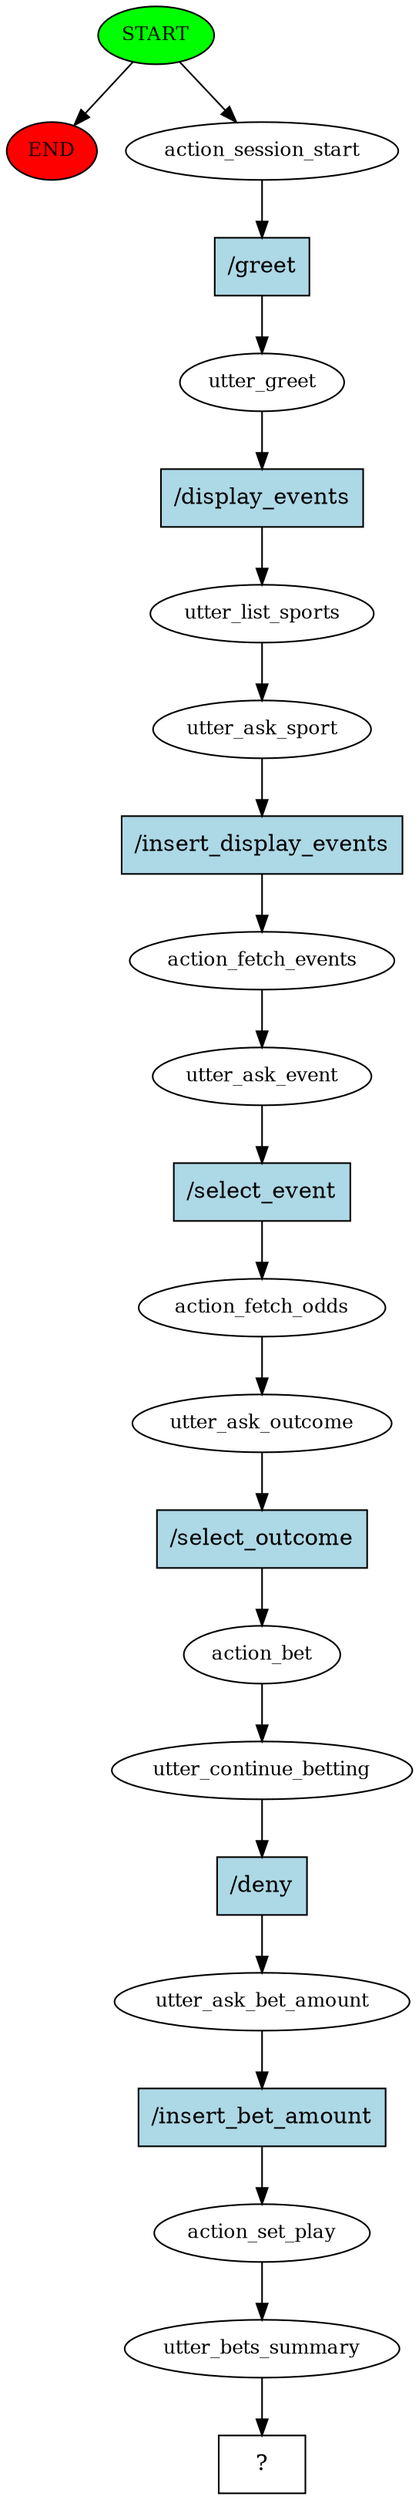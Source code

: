 digraph  {
0 [class="start active", fillcolor=green, fontsize=12, label=START, style=filled];
"-1" [class=end, fillcolor=red, fontsize=12, label=END, style=filled];
1 [class=active, fontsize=12, label=action_session_start];
2 [class=active, fontsize=12, label=utter_greet];
3 [class=active, fontsize=12, label=utter_list_sports];
4 [class=active, fontsize=12, label=utter_ask_sport];
5 [class=active, fontsize=12, label=action_fetch_events];
6 [class=active, fontsize=12, label=utter_ask_event];
7 [class=active, fontsize=12, label=action_fetch_odds];
8 [class=active, fontsize=12, label=utter_ask_outcome];
9 [class=active, fontsize=12, label=action_bet];
10 [class=active, fontsize=12, label=utter_continue_betting];
11 [class=active, fontsize=12, label=utter_ask_bet_amount];
12 [class=active, fontsize=12, label=action_set_play];
13 [class=active, fontsize=12, label=utter_bets_summary];
14 [class="intent dashed active", label="  ?  ", shape=rect];
15 [class="intent active", fillcolor=lightblue, label="/greet", shape=rect, style=filled];
16 [class="intent active", fillcolor=lightblue, label="/display_events", shape=rect, style=filled];
17 [class="intent active", fillcolor=lightblue, label="/insert_display_events", shape=rect, style=filled];
18 [class="intent active", fillcolor=lightblue, label="/select_event", shape=rect, style=filled];
19 [class="intent active", fillcolor=lightblue, label="/select_outcome", shape=rect, style=filled];
20 [class="intent active", fillcolor=lightblue, label="/deny", shape=rect, style=filled];
21 [class="intent active", fillcolor=lightblue, label="/insert_bet_amount", shape=rect, style=filled];
0 -> "-1"  [class="", key=NONE, label=""];
0 -> 1  [class=active, key=NONE, label=""];
1 -> 15  [class=active, key=0];
2 -> 16  [class=active, key=0];
3 -> 4  [class=active, key=NONE, label=""];
4 -> 17  [class=active, key=0];
5 -> 6  [class=active, key=NONE, label=""];
6 -> 18  [class=active, key=0];
7 -> 8  [class=active, key=NONE, label=""];
8 -> 19  [class=active, key=0];
9 -> 10  [class=active, key=NONE, label=""];
10 -> 20  [class=active, key=0];
11 -> 21  [class=active, key=0];
12 -> 13  [class=active, key=NONE, label=""];
13 -> 14  [class=active, key=NONE, label=""];
15 -> 2  [class=active, key=0];
16 -> 3  [class=active, key=0];
17 -> 5  [class=active, key=0];
18 -> 7  [class=active, key=0];
19 -> 9  [class=active, key=0];
20 -> 11  [class=active, key=0];
21 -> 12  [class=active, key=0];
}
